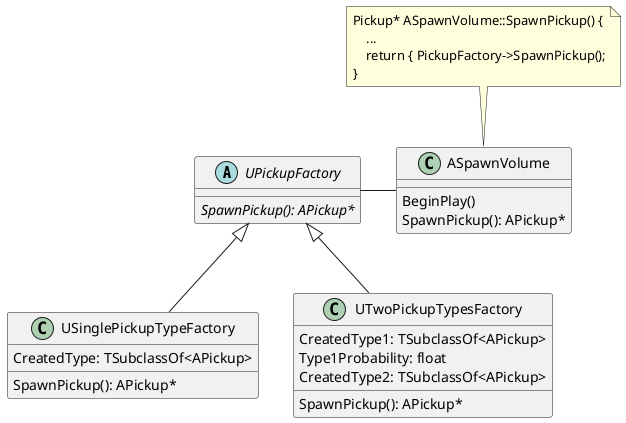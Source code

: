 @startuml
abstract class UPickupFactory {
  {abstract} SpawnPickup(): APickup*
}

class USinglePickupTypeFactory {
  CreatedType: TSubclassOf<APickup>
  SpawnPickup(): APickup*
}

class UTwoPickupTypesFactory {
  CreatedType1: TSubclassOf<APickup>
  Type1Probability: float
  CreatedType2: TSubclassOf<APickup>
  SpawnPickup(): APickup*
}

UPickupFactory <|-- USinglePickupTypeFactory
UPickupFactory <|-- UTwoPickupTypesFactory

class ASpawnVolume {
  BeginPlay()
  SpawnPickup(): APickup*
}

note top of ASpawnVolume
  Pickup* ASpawnVolume::SpawnPickup() {
      ...
      return { PickupFactory->SpawnPickup();
  }
end note

UPickupFactory - ASpawnVolume
@enduml